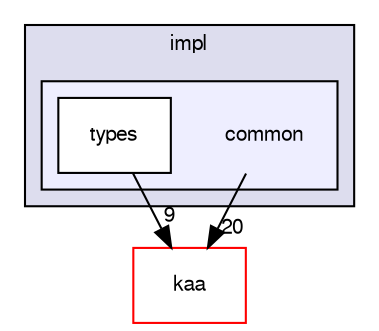 digraph "/var/lib/jenkins/workspace/kaa_public/client/client-multi/client-cpp/impl/common" {
  bgcolor=transparent;
  compound=true
  node [ fontsize="10", fontname="FreeSans"];
  edge [ labelfontsize="10", labelfontname="FreeSans"];
  subgraph clusterdir_939f457546b3d2ab90a02660becb89ba {
    graph [ bgcolor="#ddddee", pencolor="black", label="impl" fontname="FreeSans", fontsize="10", URL="dir_939f457546b3d2ab90a02660becb89ba.html"]
  subgraph clusterdir_4968dabcd5628f834a099509d54c6c47 {
    graph [ bgcolor="#eeeeff", pencolor="black", label="" URL="dir_4968dabcd5628f834a099509d54c6c47.html"];
    dir_4968dabcd5628f834a099509d54c6c47 [shape=plaintext label="common"];
    dir_dfe2415d3f8c29542d82d0974773cfb4 [shape=box label="types" color="black" fillcolor="white" style="filled" URL="dir_dfe2415d3f8c29542d82d0974773cfb4.html"];
  }
  }
  dir_1ac78b1500c3fd9a977bacb448b54d1a [shape=box label="kaa" color="red" URL="dir_1ac78b1500c3fd9a977bacb448b54d1a.html"];
  dir_4968dabcd5628f834a099509d54c6c47->dir_1ac78b1500c3fd9a977bacb448b54d1a [headlabel="20", labeldistance=1.5 headhref="dir_000022_000040.html"];
  dir_dfe2415d3f8c29542d82d0974773cfb4->dir_1ac78b1500c3fd9a977bacb448b54d1a [headlabel="9", labeldistance=1.5 headhref="dir_000023_000040.html"];
}
